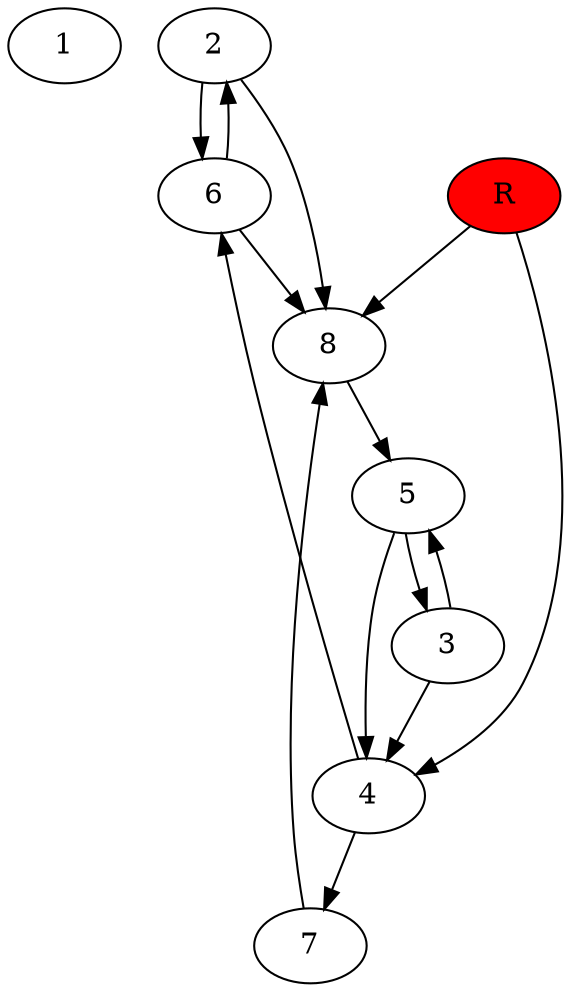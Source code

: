 digraph prb46242 {
	1
	2
	3
	4
	5
	6
	7
	8
	R [fillcolor="#ff0000" style=filled]
	2 -> 6
	2 -> 8
	3 -> 4
	3 -> 5
	4 -> 6
	4 -> 7
	5 -> 3
	5 -> 4
	6 -> 2
	6 -> 8
	7 -> 8
	8 -> 5
	R -> 4
	R -> 8
}
